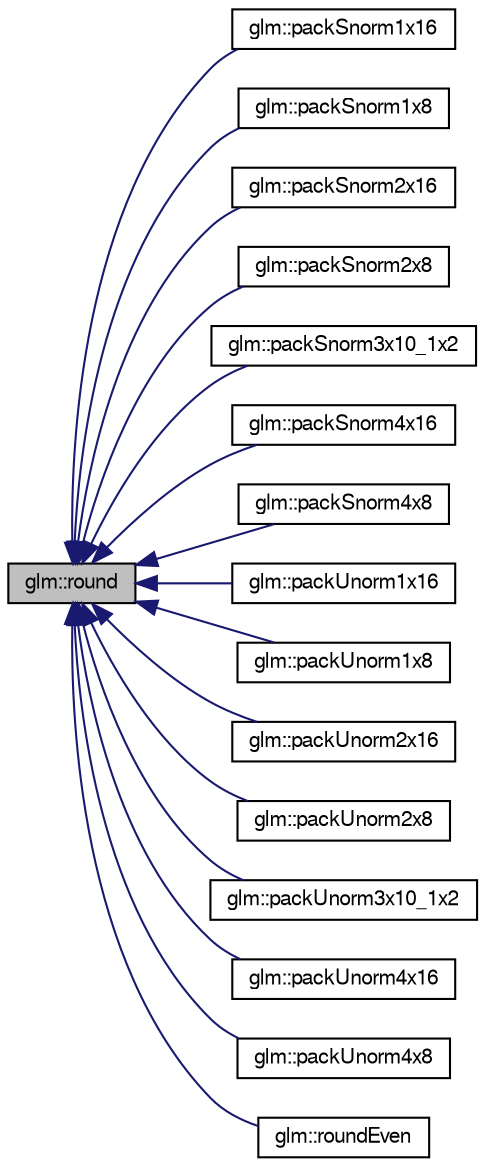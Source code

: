 digraph G
{
  bgcolor="transparent";
  edge [fontname="FreeSans",fontsize=10,labelfontname="FreeSans",labelfontsize=10];
  node [fontname="FreeSans",fontsize=10,shape=record];
  rankdir=LR;
  Node1 [label="glm::round",height=0.2,width=0.4,color="black", fillcolor="grey75", style="filled" fontcolor="black"];
  Node1 -> Node2 [dir=back,color="midnightblue",fontsize=10,style="solid"];
  Node2 [label="glm::packSnorm1x16",height=0.2,width=0.4,color="black",URL="$group__gtc__packing.html#gc29411d6c0f6ed0fe9f0396dfe92e0e8"];
  Node1 -> Node3 [dir=back,color="midnightblue",fontsize=10,style="solid"];
  Node3 [label="glm::packSnorm1x8",height=0.2,width=0.4,color="black",URL="$group__gtc__packing.html#g26b6cd7a35c46c4b6a342f3b97b47423"];
  Node1 -> Node4 [dir=back,color="midnightblue",fontsize=10,style="solid"];
  Node4 [label="glm::packSnorm2x16",height=0.2,width=0.4,color="black",URL="$group__core__func__packing.html#g0c8005de240d6c4ca3d16c7bee25c622"];
  Node1 -> Node5 [dir=back,color="midnightblue",fontsize=10,style="solid"];
  Node5 [label="glm::packSnorm2x8",height=0.2,width=0.4,color="black",URL="$group__gtc__packing.html#g05d08a82923166ec7cd5d0e6154c9953"];
  Node1 -> Node6 [dir=back,color="midnightblue",fontsize=10,style="solid"];
  Node6 [label="glm::packSnorm3x10_1x2",height=0.2,width=0.4,color="black",URL="$group__gtc__packing.html#g0d4157cec37c0312216a7be1cc92df54"];
  Node1 -> Node7 [dir=back,color="midnightblue",fontsize=10,style="solid"];
  Node7 [label="glm::packSnorm4x16",height=0.2,width=0.4,color="black",URL="$group__gtc__packing.html#g9b237d7c66b7a71964e6d1f4dc06539f"];
  Node1 -> Node8 [dir=back,color="midnightblue",fontsize=10,style="solid"];
  Node8 [label="glm::packSnorm4x8",height=0.2,width=0.4,color="black",URL="$group__core__func__packing.html#gfcf25acc0d361c6c696a433aa5dfd16b"];
  Node1 -> Node9 [dir=back,color="midnightblue",fontsize=10,style="solid"];
  Node9 [label="glm::packUnorm1x16",height=0.2,width=0.4,color="black",URL="$group__gtc__packing.html#g60c7d915f5653559ae02c2f79a8c5c1d"];
  Node1 -> Node10 [dir=back,color="midnightblue",fontsize=10,style="solid"];
  Node10 [label="glm::packUnorm1x8",height=0.2,width=0.4,color="black",URL="$group__gtc__packing.html#g2f9963e5d762b10085b280d3662017ba"];
  Node1 -> Node11 [dir=back,color="midnightblue",fontsize=10,style="solid"];
  Node11 [label="glm::packUnorm2x16",height=0.2,width=0.4,color="black",URL="$group__core__func__packing.html#g0659ddaf09727551c7bf51655d2a65cf"];
  Node1 -> Node12 [dir=back,color="midnightblue",fontsize=10,style="solid"];
  Node12 [label="glm::packUnorm2x8",height=0.2,width=0.4,color="black",URL="$group__gtc__packing.html#g833288fc0d4a79f19d0db75a6843bfe6"];
  Node1 -> Node13 [dir=back,color="midnightblue",fontsize=10,style="solid"];
  Node13 [label="glm::packUnorm3x10_1x2",height=0.2,width=0.4,color="black",URL="$group__gtc__packing.html#g2cf2d11b40bd48639110456fd74c2e33"];
  Node1 -> Node14 [dir=back,color="midnightblue",fontsize=10,style="solid"];
  Node14 [label="glm::packUnorm4x16",height=0.2,width=0.4,color="black",URL="$group__gtc__packing.html#gc561f06c908b7302537a8ef29fcb409e"];
  Node1 -> Node15 [dir=back,color="midnightblue",fontsize=10,style="solid"];
  Node15 [label="glm::packUnorm4x8",height=0.2,width=0.4,color="black",URL="$group__core__func__packing.html#g834ee9a9e73dcb0a7c1fc88143f3edb8"];
  Node1 -> Node16 [dir=back,color="midnightblue",fontsize=10,style="solid"];
  Node16 [label="glm::roundEven",height=0.2,width=0.4,color="black",URL="$group__core__func__common.html#ge07e5945cc0443ab91a28da0aa2ba864"];
}
